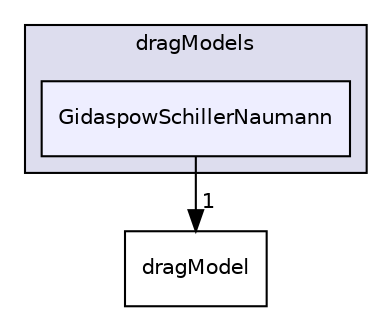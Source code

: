 digraph "GidaspowSchillerNaumann" {
  bgcolor=transparent;
  compound=true
  node [ fontsize="10", fontname="Helvetica"];
  edge [ labelfontsize="10", labelfontname="Helvetica"];
  subgraph clusterdir_c12715deda8d46eba24a898350c37162 {
    graph [ bgcolor="#ddddee", pencolor="black", label="dragModels" fontname="Helvetica", fontsize="10", URL="dir_c12715deda8d46eba24a898350c37162.html"]
  dir_036f5304ab37fbc6f28bc698866ae3b7 [shape=box, label="GidaspowSchillerNaumann", style="filled", fillcolor="#eeeeff", pencolor="black", URL="dir_036f5304ab37fbc6f28bc698866ae3b7.html"];
  }
  dir_c9718ac6a53fe2aa2c810e65c693ba50 [shape=box label="dragModel" URL="dir_c9718ac6a53fe2aa2c810e65c693ba50.html"];
  dir_036f5304ab37fbc6f28bc698866ae3b7->dir_c9718ac6a53fe2aa2c810e65c693ba50 [headlabel="1", labeldistance=1.5 headhref="dir_000097_000073.html"];
}
